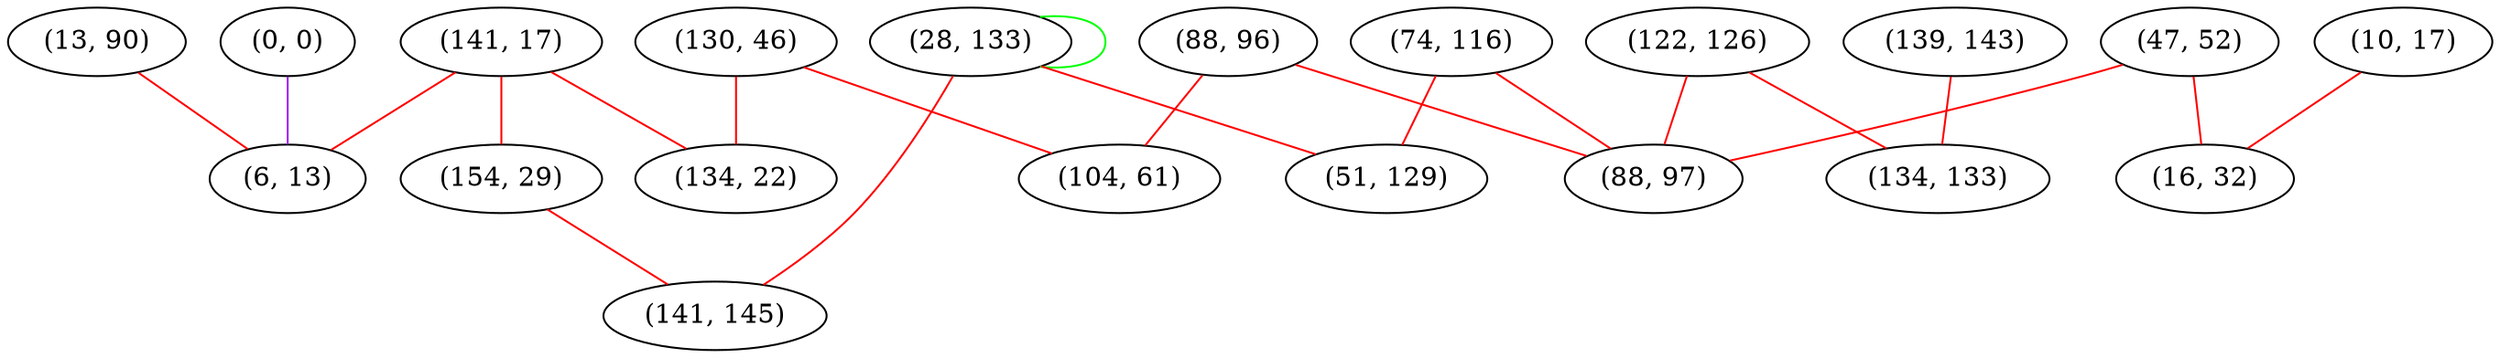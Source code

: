 graph "" {
"(28, 133)";
"(122, 126)";
"(88, 96)";
"(10, 17)";
"(141, 17)";
"(47, 52)";
"(130, 46)";
"(154, 29)";
"(13, 90)";
"(0, 0)";
"(141, 145)";
"(16, 32)";
"(104, 61)";
"(74, 116)";
"(6, 13)";
"(134, 22)";
"(88, 97)";
"(139, 143)";
"(51, 129)";
"(134, 133)";
"(28, 133)" -- "(28, 133)"  [color=green, key=0, weight=2];
"(28, 133)" -- "(141, 145)"  [color=red, key=0, weight=1];
"(28, 133)" -- "(51, 129)"  [color=red, key=0, weight=1];
"(122, 126)" -- "(88, 97)"  [color=red, key=0, weight=1];
"(122, 126)" -- "(134, 133)"  [color=red, key=0, weight=1];
"(88, 96)" -- "(88, 97)"  [color=red, key=0, weight=1];
"(88, 96)" -- "(104, 61)"  [color=red, key=0, weight=1];
"(10, 17)" -- "(16, 32)"  [color=red, key=0, weight=1];
"(141, 17)" -- "(154, 29)"  [color=red, key=0, weight=1];
"(141, 17)" -- "(6, 13)"  [color=red, key=0, weight=1];
"(141, 17)" -- "(134, 22)"  [color=red, key=0, weight=1];
"(47, 52)" -- "(88, 97)"  [color=red, key=0, weight=1];
"(47, 52)" -- "(16, 32)"  [color=red, key=0, weight=1];
"(130, 46)" -- "(104, 61)"  [color=red, key=0, weight=1];
"(130, 46)" -- "(134, 22)"  [color=red, key=0, weight=1];
"(154, 29)" -- "(141, 145)"  [color=red, key=0, weight=1];
"(13, 90)" -- "(6, 13)"  [color=red, key=0, weight=1];
"(0, 0)" -- "(6, 13)"  [color=purple, key=0, weight=4];
"(74, 116)" -- "(88, 97)"  [color=red, key=0, weight=1];
"(74, 116)" -- "(51, 129)"  [color=red, key=0, weight=1];
"(139, 143)" -- "(134, 133)"  [color=red, key=0, weight=1];
}
